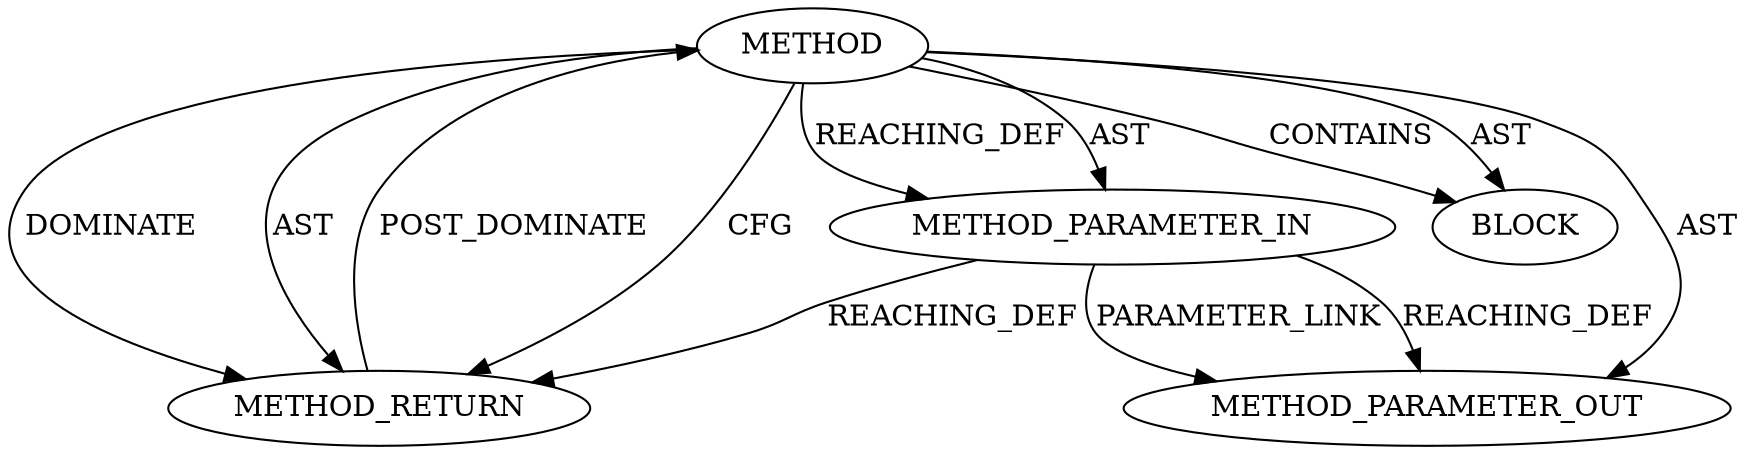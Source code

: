 digraph {
  21860 [label=METHOD_PARAMETER_OUT ORDER=1 CODE="p1" IS_VARIADIC=false TYPE_FULL_NAME="ANY" EVALUATION_STRATEGY="BY_VALUE" INDEX=1 NAME="p1"]
  19628 [label=METHOD_RETURN ORDER=2 CODE="RET" TYPE_FULL_NAME="ANY" EVALUATION_STRATEGY="BY_VALUE"]
  19625 [label=METHOD AST_PARENT_TYPE="NAMESPACE_BLOCK" AST_PARENT_FULL_NAME="<global>" ORDER=0 CODE="<empty>" FULL_NAME="sg_unmark_end" IS_EXTERNAL=true FILENAME="<empty>" SIGNATURE="" NAME="sg_unmark_end"]
  19627 [label=BLOCK ORDER=1 ARGUMENT_INDEX=1 CODE="<empty>" TYPE_FULL_NAME="ANY"]
  19626 [label=METHOD_PARAMETER_IN ORDER=1 CODE="p1" IS_VARIADIC=false TYPE_FULL_NAME="ANY" EVALUATION_STRATEGY="BY_VALUE" INDEX=1 NAME="p1"]
  19625 -> 19628 [label=DOMINATE ]
  19625 -> 21860 [label=AST ]
  19625 -> 19626 [label=REACHING_DEF VARIABLE=""]
  19626 -> 19628 [label=REACHING_DEF VARIABLE="p1"]
  19625 -> 19628 [label=AST ]
  19625 -> 19627 [label=CONTAINS ]
  19625 -> 19627 [label=AST ]
  19626 -> 21860 [label=PARAMETER_LINK ]
  19626 -> 21860 [label=REACHING_DEF VARIABLE="p1"]
  19625 -> 19628 [label=CFG ]
  19628 -> 19625 [label=POST_DOMINATE ]
  19625 -> 19626 [label=AST ]
}
